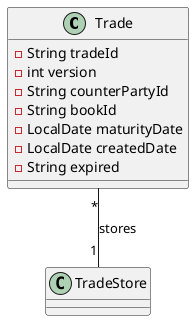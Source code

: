 @startuml

class Trade {
  - String tradeId
  - int version
  - String counterPartyId
  - String bookId
  - LocalDate maturityDate
  - LocalDate createdDate
  - String expired
}

Trade "*" -- "1" TradeStore : stores

@enduml
